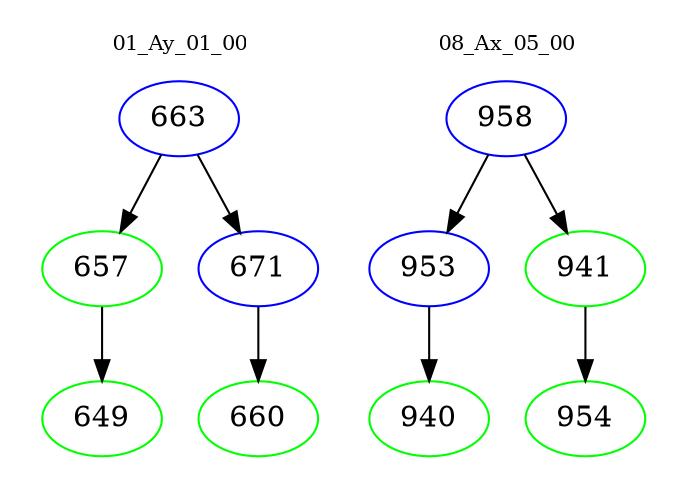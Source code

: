 digraph{
subgraph cluster_0 {
color = white
label = "01_Ay_01_00";
fontsize=10;
T0_663 [label="663", color="blue"]
T0_663 -> T0_657 [color="black"]
T0_657 [label="657", color="green"]
T0_657 -> T0_649 [color="black"]
T0_649 [label="649", color="green"]
T0_663 -> T0_671 [color="black"]
T0_671 [label="671", color="blue"]
T0_671 -> T0_660 [color="black"]
T0_660 [label="660", color="green"]
}
subgraph cluster_1 {
color = white
label = "08_Ax_05_00";
fontsize=10;
T1_958 [label="958", color="blue"]
T1_958 -> T1_953 [color="black"]
T1_953 [label="953", color="blue"]
T1_953 -> T1_940 [color="black"]
T1_940 [label="940", color="green"]
T1_958 -> T1_941 [color="black"]
T1_941 [label="941", color="green"]
T1_941 -> T1_954 [color="black"]
T1_954 [label="954", color="green"]
}
}
